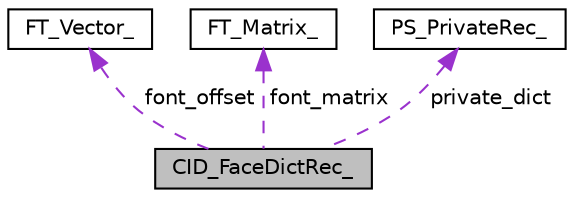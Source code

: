 digraph "CID_FaceDictRec_"
{
 // LATEX_PDF_SIZE
  edge [fontname="Helvetica",fontsize="10",labelfontname="Helvetica",labelfontsize="10"];
  node [fontname="Helvetica",fontsize="10",shape=record];
  Node1 [label="CID_FaceDictRec_",height=0.2,width=0.4,color="black", fillcolor="grey75", style="filled", fontcolor="black",tooltip=" "];
  Node2 -> Node1 [dir="back",color="darkorchid3",fontsize="10",style="dashed",label=" font_offset" ,fontname="Helvetica"];
  Node2 [label="FT_Vector_",height=0.2,width=0.4,color="black", fillcolor="white", style="filled",URL="$da/d23/structFT__Vector__.html",tooltip=" "];
  Node3 -> Node1 [dir="back",color="darkorchid3",fontsize="10",style="dashed",label=" font_matrix" ,fontname="Helvetica"];
  Node3 [label="FT_Matrix_",height=0.2,width=0.4,color="black", fillcolor="white", style="filled",URL="$d9/d15/structFT__Matrix__.html",tooltip=" "];
  Node4 -> Node1 [dir="back",color="darkorchid3",fontsize="10",style="dashed",label=" private_dict" ,fontname="Helvetica"];
  Node4 [label="PS_PrivateRec_",height=0.2,width=0.4,color="black", fillcolor="white", style="filled",URL="$d0/d9f/structPS__PrivateRec__.html",tooltip=" "];
}

